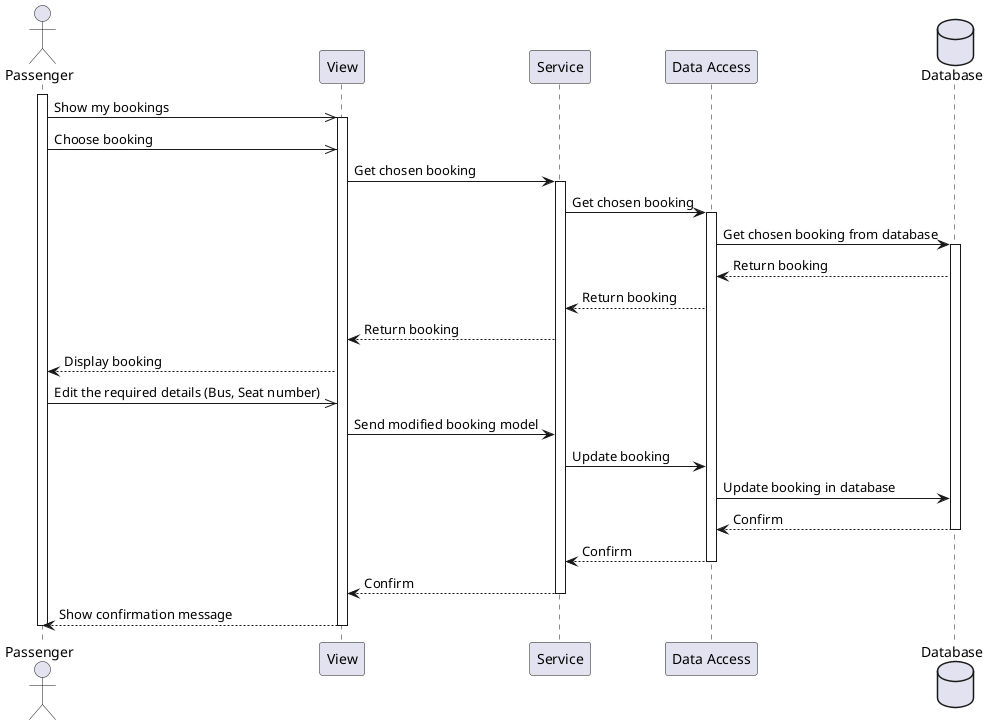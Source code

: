 @startuml modify-booking


actor Passenger as a
participant View as v
participant Service as s
participant "Data Access" as da
database Database as db

activate a
a ->> v: Show my bookings
activate v
a ->> v: Choose booking
v -> s: Get chosen booking
activate s
s -> da: Get chosen booking
activate da
da -> db: Get chosen booking from database
activate db
db --> da: Return booking
da --> s: Return booking
s --> v: Return booking
v --> a: Display booking
a ->> v: Edit the required details (Bus, Seat number)
v -> s: Send modified booking model
s -> da: Update booking
da -> db: Update booking in database
db --> da: Confirm
deactivate db
da --> s: Confirm
deactivate da
s --> v: Confirm
deactivate s
v --> a: Show confirmation message
deactivate v
deactivate a


@enduml
